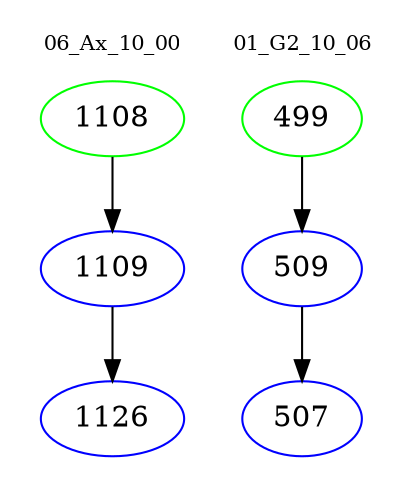 digraph{
subgraph cluster_0 {
color = white
label = "06_Ax_10_00";
fontsize=10;
T0_1108 [label="1108", color="green"]
T0_1108 -> T0_1109 [color="black"]
T0_1109 [label="1109", color="blue"]
T0_1109 -> T0_1126 [color="black"]
T0_1126 [label="1126", color="blue"]
}
subgraph cluster_1 {
color = white
label = "01_G2_10_06";
fontsize=10;
T1_499 [label="499", color="green"]
T1_499 -> T1_509 [color="black"]
T1_509 [label="509", color="blue"]
T1_509 -> T1_507 [color="black"]
T1_507 [label="507", color="blue"]
}
}
